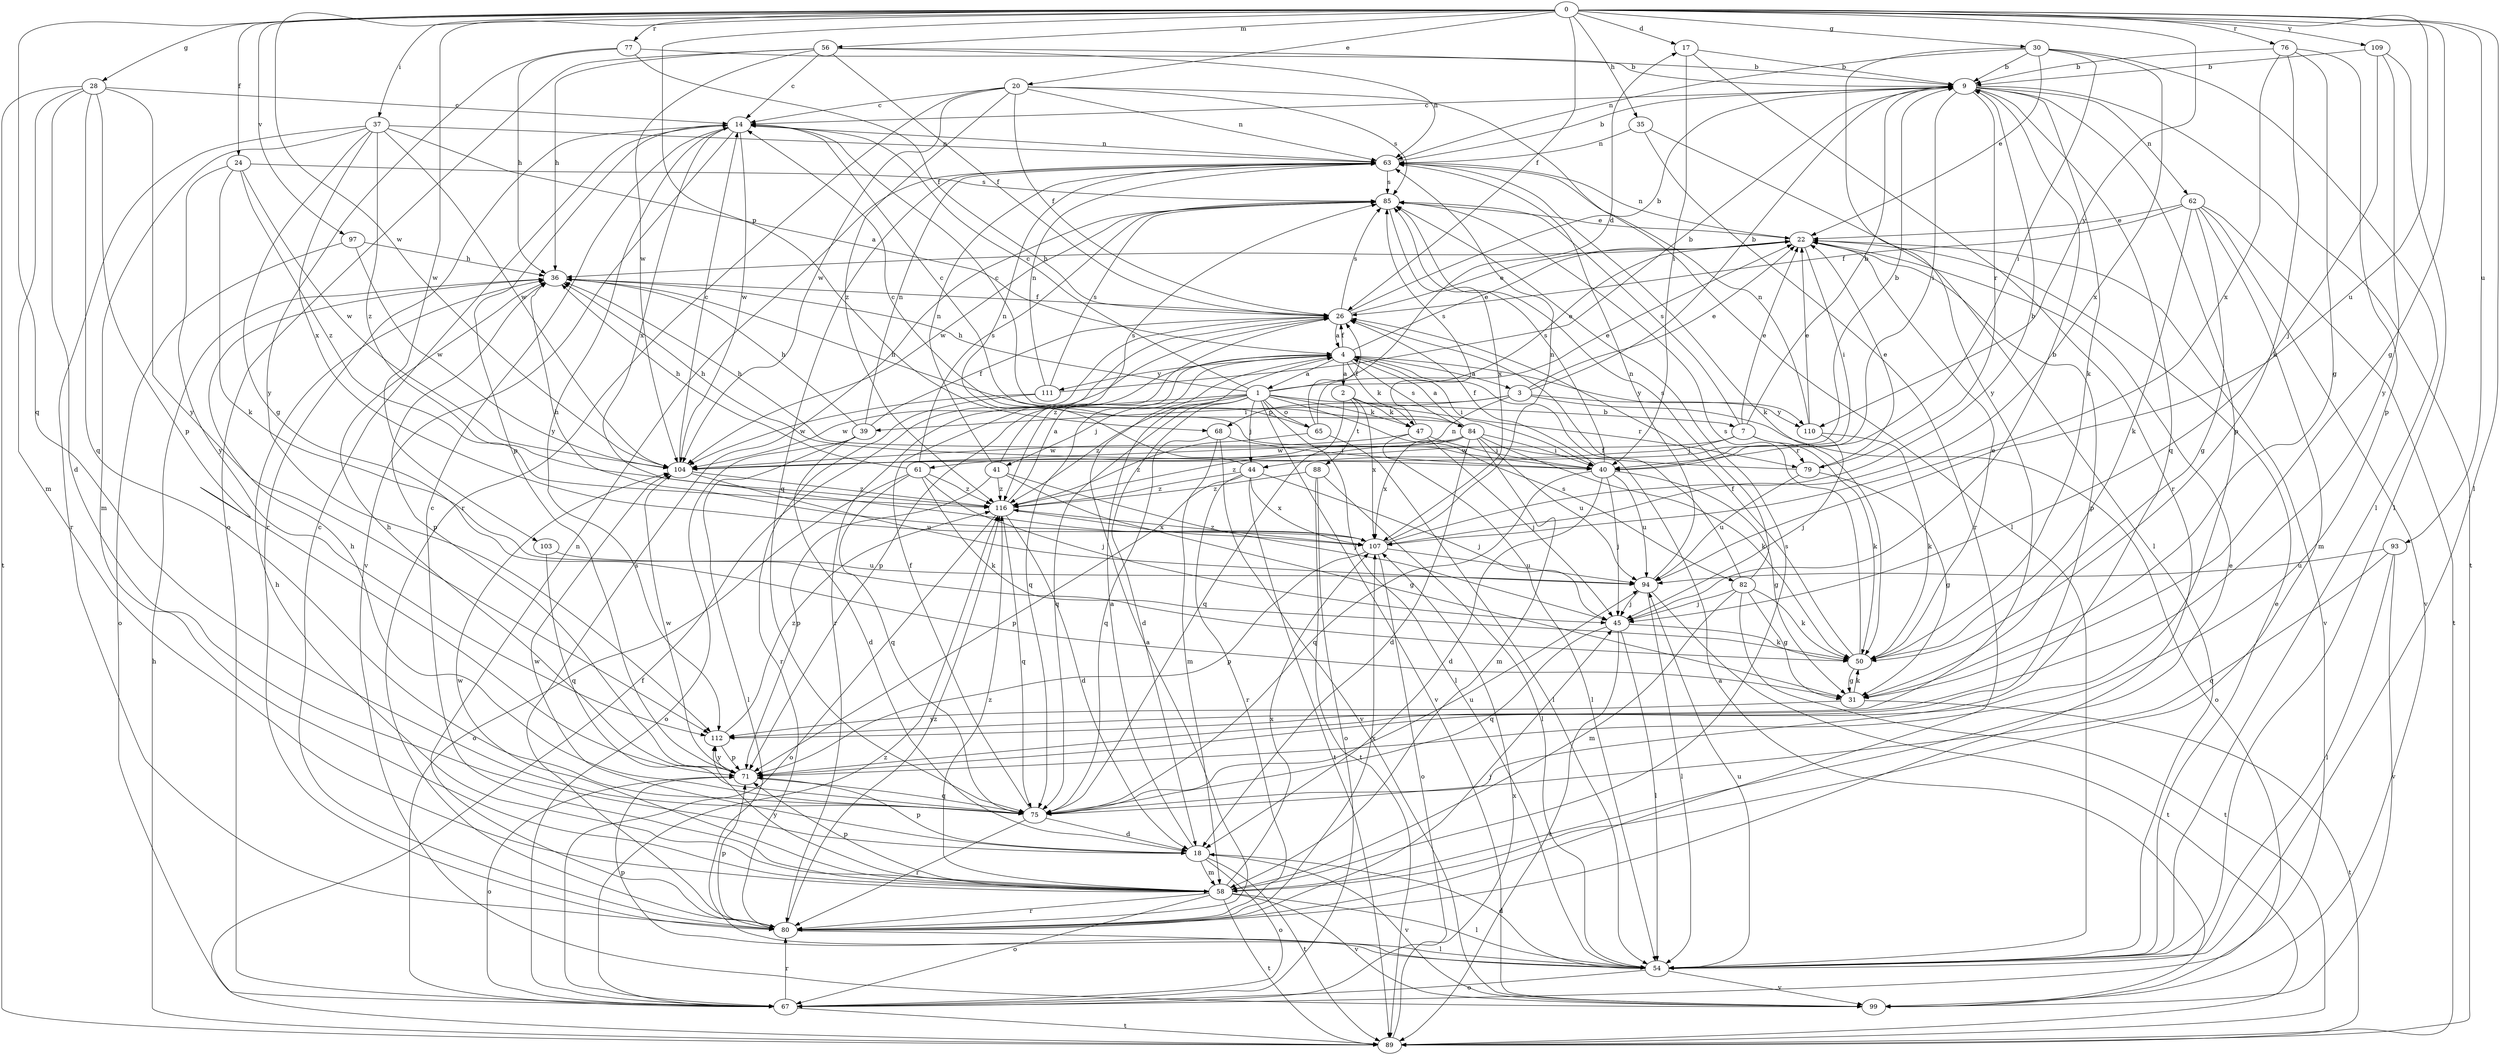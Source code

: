 strict digraph  {
0;
1;
2;
3;
4;
7;
9;
14;
17;
18;
20;
22;
24;
26;
28;
30;
31;
35;
36;
37;
39;
40;
41;
44;
45;
47;
50;
54;
56;
58;
61;
62;
63;
65;
67;
68;
71;
75;
76;
77;
79;
80;
82;
84;
85;
88;
89;
93;
94;
97;
99;
103;
104;
107;
109;
110;
111;
112;
116;
0 -> 17  [label=d];
0 -> 20  [label=e];
0 -> 24  [label=f];
0 -> 26  [label=f];
0 -> 28  [label=g];
0 -> 30  [label=g];
0 -> 31  [label=g];
0 -> 35  [label=h];
0 -> 37  [label=i];
0 -> 54  [label=l];
0 -> 56  [label=m];
0 -> 68  [label=p];
0 -> 75  [label=q];
0 -> 76  [label=r];
0 -> 77  [label=r];
0 -> 93  [label=u];
0 -> 94  [label=u];
0 -> 97  [label=v];
0 -> 103  [label=w];
0 -> 104  [label=w];
0 -> 109  [label=y];
0 -> 110  [label=y];
1 -> 7  [label=b];
1 -> 14  [label=c];
1 -> 17  [label=d];
1 -> 18  [label=d];
1 -> 22  [label=e];
1 -> 36  [label=h];
1 -> 41  [label=j];
1 -> 44  [label=j];
1 -> 47  [label=k];
1 -> 54  [label=l];
1 -> 65  [label=o];
1 -> 75  [label=q];
1 -> 82  [label=s];
1 -> 99  [label=v];
1 -> 104  [label=w];
1 -> 116  [label=z];
2 -> 47  [label=k];
2 -> 75  [label=q];
2 -> 79  [label=r];
2 -> 88  [label=t];
2 -> 107  [label=x];
3 -> 9  [label=b];
3 -> 22  [label=e];
3 -> 39  [label=i];
3 -> 61  [label=n];
3 -> 67  [label=o];
3 -> 68  [label=p];
3 -> 110  [label=y];
4 -> 1  [label=a];
4 -> 2  [label=a];
4 -> 3  [label=a];
4 -> 22  [label=e];
4 -> 26  [label=f];
4 -> 40  [label=i];
4 -> 47  [label=k];
4 -> 71  [label=p];
4 -> 75  [label=q];
4 -> 84  [label=s];
4 -> 110  [label=y];
4 -> 111  [label=y];
7 -> 9  [label=b];
7 -> 22  [label=e];
7 -> 44  [label=j];
7 -> 50  [label=k];
7 -> 79  [label=r];
7 -> 85  [label=s];
7 -> 104  [label=w];
9 -> 14  [label=c];
9 -> 40  [label=i];
9 -> 50  [label=k];
9 -> 62  [label=n];
9 -> 71  [label=p];
9 -> 75  [label=q];
9 -> 79  [label=r];
9 -> 89  [label=t];
14 -> 63  [label=n];
14 -> 71  [label=p];
14 -> 80  [label=r];
14 -> 99  [label=v];
14 -> 104  [label=w];
14 -> 107  [label=x];
14 -> 112  [label=y];
17 -> 9  [label=b];
17 -> 40  [label=i];
17 -> 80  [label=r];
18 -> 4  [label=a];
18 -> 58  [label=m];
18 -> 67  [label=o];
18 -> 71  [label=p];
18 -> 89  [label=t];
18 -> 99  [label=v];
18 -> 104  [label=w];
20 -> 14  [label=c];
20 -> 26  [label=f];
20 -> 54  [label=l];
20 -> 63  [label=n];
20 -> 80  [label=r];
20 -> 85  [label=s];
20 -> 104  [label=w];
20 -> 116  [label=z];
22 -> 36  [label=h];
22 -> 40  [label=i];
22 -> 63  [label=n];
22 -> 71  [label=p];
22 -> 99  [label=v];
24 -> 50  [label=k];
24 -> 85  [label=s];
24 -> 104  [label=w];
24 -> 112  [label=y];
24 -> 116  [label=z];
26 -> 4  [label=a];
26 -> 9  [label=b];
26 -> 22  [label=e];
26 -> 80  [label=r];
26 -> 85  [label=s];
26 -> 116  [label=z];
28 -> 14  [label=c];
28 -> 18  [label=d];
28 -> 58  [label=m];
28 -> 71  [label=p];
28 -> 75  [label=q];
28 -> 89  [label=t];
28 -> 112  [label=y];
30 -> 9  [label=b];
30 -> 22  [label=e];
30 -> 40  [label=i];
30 -> 54  [label=l];
30 -> 63  [label=n];
30 -> 107  [label=x];
30 -> 112  [label=y];
31 -> 50  [label=k];
31 -> 89  [label=t];
31 -> 112  [label=y];
35 -> 54  [label=l];
35 -> 63  [label=n];
35 -> 80  [label=r];
36 -> 26  [label=f];
36 -> 71  [label=p];
37 -> 4  [label=a];
37 -> 31  [label=g];
37 -> 58  [label=m];
37 -> 63  [label=n];
37 -> 80  [label=r];
37 -> 104  [label=w];
37 -> 107  [label=x];
37 -> 116  [label=z];
39 -> 18  [label=d];
39 -> 26  [label=f];
39 -> 36  [label=h];
39 -> 54  [label=l];
39 -> 63  [label=n];
39 -> 67  [label=o];
40 -> 14  [label=c];
40 -> 18  [label=d];
40 -> 26  [label=f];
40 -> 31  [label=g];
40 -> 36  [label=h];
40 -> 45  [label=j];
40 -> 75  [label=q];
40 -> 85  [label=s];
40 -> 94  [label=u];
41 -> 31  [label=g];
41 -> 45  [label=j];
41 -> 63  [label=n];
41 -> 71  [label=p];
41 -> 85  [label=s];
41 -> 116  [label=z];
44 -> 45  [label=j];
44 -> 63  [label=n];
44 -> 71  [label=p];
44 -> 80  [label=r];
44 -> 89  [label=t];
44 -> 107  [label=x];
44 -> 116  [label=z];
45 -> 9  [label=b];
45 -> 50  [label=k];
45 -> 54  [label=l];
45 -> 75  [label=q];
45 -> 89  [label=t];
47 -> 40  [label=i];
47 -> 45  [label=j];
47 -> 54  [label=l];
47 -> 85  [label=s];
47 -> 104  [label=w];
50 -> 22  [label=e];
50 -> 26  [label=f];
50 -> 31  [label=g];
50 -> 85  [label=s];
54 -> 18  [label=d];
54 -> 22  [label=e];
54 -> 67  [label=o];
54 -> 71  [label=p];
54 -> 94  [label=u];
54 -> 99  [label=v];
56 -> 9  [label=b];
56 -> 14  [label=c];
56 -> 26  [label=f];
56 -> 36  [label=h];
56 -> 63  [label=n];
56 -> 67  [label=o];
56 -> 104  [label=w];
58 -> 14  [label=c];
58 -> 22  [label=e];
58 -> 36  [label=h];
58 -> 54  [label=l];
58 -> 67  [label=o];
58 -> 71  [label=p];
58 -> 80  [label=r];
58 -> 85  [label=s];
58 -> 89  [label=t];
58 -> 99  [label=v];
58 -> 104  [label=w];
58 -> 107  [label=x];
58 -> 112  [label=y];
58 -> 116  [label=z];
61 -> 36  [label=h];
61 -> 45  [label=j];
61 -> 50  [label=k];
61 -> 67  [label=o];
61 -> 75  [label=q];
61 -> 85  [label=s];
61 -> 116  [label=z];
62 -> 22  [label=e];
62 -> 26  [label=f];
62 -> 31  [label=g];
62 -> 50  [label=k];
62 -> 58  [label=m];
62 -> 89  [label=t];
62 -> 99  [label=v];
63 -> 9  [label=b];
63 -> 50  [label=k];
63 -> 75  [label=q];
63 -> 85  [label=s];
65 -> 14  [label=c];
65 -> 22  [label=e];
65 -> 26  [label=f];
65 -> 54  [label=l];
65 -> 116  [label=z];
67 -> 80  [label=r];
67 -> 89  [label=t];
67 -> 116  [label=z];
68 -> 40  [label=i];
68 -> 58  [label=m];
68 -> 75  [label=q];
68 -> 99  [label=v];
71 -> 36  [label=h];
71 -> 67  [label=o];
71 -> 75  [label=q];
71 -> 104  [label=w];
71 -> 112  [label=y];
75 -> 18  [label=d];
75 -> 26  [label=f];
75 -> 36  [label=h];
75 -> 80  [label=r];
75 -> 94  [label=u];
76 -> 9  [label=b];
76 -> 31  [label=g];
76 -> 50  [label=k];
76 -> 71  [label=p];
76 -> 107  [label=x];
77 -> 9  [label=b];
77 -> 26  [label=f];
77 -> 36  [label=h];
77 -> 112  [label=y];
79 -> 22  [label=e];
79 -> 31  [label=g];
79 -> 36  [label=h];
79 -> 94  [label=u];
80 -> 4  [label=a];
80 -> 14  [label=c];
80 -> 45  [label=j];
80 -> 54  [label=l];
80 -> 63  [label=n];
80 -> 71  [label=p];
80 -> 85  [label=s];
80 -> 107  [label=x];
80 -> 116  [label=z];
82 -> 26  [label=f];
82 -> 31  [label=g];
82 -> 45  [label=j];
82 -> 50  [label=k];
82 -> 58  [label=m];
82 -> 85  [label=s];
82 -> 89  [label=t];
84 -> 4  [label=a];
84 -> 14  [label=c];
84 -> 18  [label=d];
84 -> 36  [label=h];
84 -> 40  [label=i];
84 -> 50  [label=k];
84 -> 58  [label=m];
84 -> 94  [label=u];
84 -> 104  [label=w];
84 -> 107  [label=x];
84 -> 116  [label=z];
85 -> 22  [label=e];
85 -> 104  [label=w];
85 -> 107  [label=x];
88 -> 54  [label=l];
88 -> 67  [label=o];
88 -> 89  [label=t];
88 -> 116  [label=z];
89 -> 26  [label=f];
89 -> 36  [label=h];
89 -> 107  [label=x];
93 -> 54  [label=l];
93 -> 75  [label=q];
93 -> 94  [label=u];
93 -> 99  [label=v];
94 -> 45  [label=j];
94 -> 54  [label=l];
94 -> 63  [label=n];
94 -> 89  [label=t];
97 -> 36  [label=h];
97 -> 67  [label=o];
97 -> 104  [label=w];
99 -> 4  [label=a];
103 -> 75  [label=q];
103 -> 94  [label=u];
104 -> 9  [label=b];
104 -> 14  [label=c];
104 -> 94  [label=u];
104 -> 116  [label=z];
107 -> 9  [label=b];
107 -> 36  [label=h];
107 -> 63  [label=n];
107 -> 67  [label=o];
107 -> 71  [label=p];
107 -> 94  [label=u];
107 -> 116  [label=z];
109 -> 9  [label=b];
109 -> 45  [label=j];
109 -> 54  [label=l];
109 -> 112  [label=y];
110 -> 22  [label=e];
110 -> 45  [label=j];
110 -> 50  [label=k];
110 -> 63  [label=n];
111 -> 9  [label=b];
111 -> 63  [label=n];
111 -> 80  [label=r];
111 -> 85  [label=s];
111 -> 104  [label=w];
112 -> 71  [label=p];
112 -> 116  [label=z];
116 -> 4  [label=a];
116 -> 18  [label=d];
116 -> 67  [label=o];
116 -> 75  [label=q];
116 -> 107  [label=x];
}
